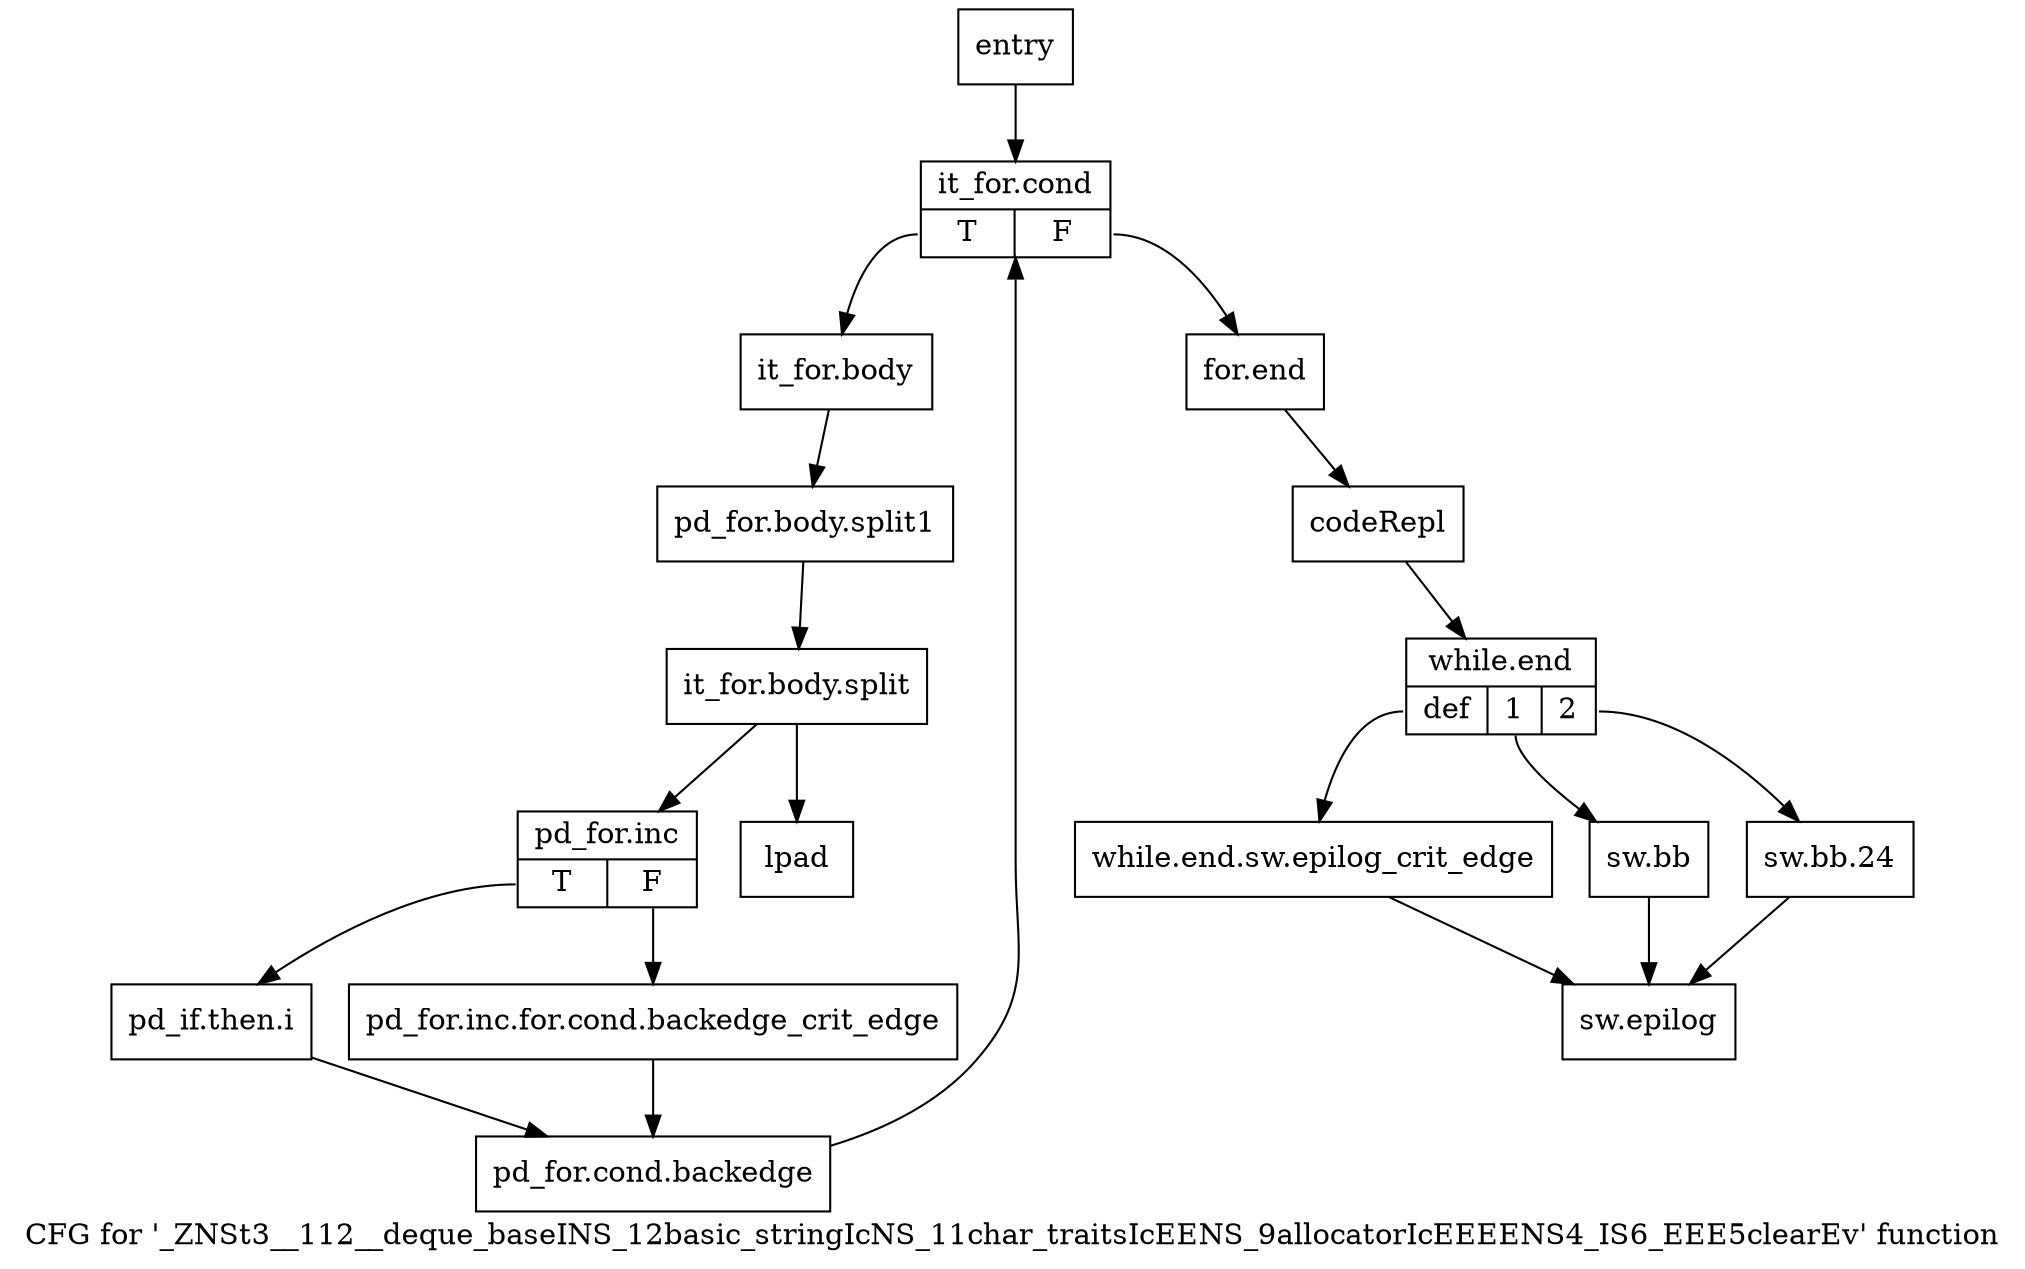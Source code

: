 digraph "CFG for '_ZNSt3__112__deque_baseINS_12basic_stringIcNS_11char_traitsIcEENS_9allocatorIcEEEENS4_IS6_EEE5clearEv' function" {
	label="CFG for '_ZNSt3__112__deque_baseINS_12basic_stringIcNS_11char_traitsIcEENS_9allocatorIcEEEENS4_IS6_EEE5clearEv' function";

	Node0x5f93850 [shape=record,label="{entry}"];
	Node0x5f93850 -> Node0x5f938a0;
	Node0x5f938a0 [shape=record,label="{it_for.cond|{<s0>T|<s1>F}}"];
	Node0x5f938a0:s0 -> Node0x5f938f0;
	Node0x5f938a0:s1 -> Node0x5f93ad0;
	Node0x5f938f0 [shape=record,label="{it_for.body}"];
	Node0x5f938f0 -> Node0xa9f54b0;
	Node0xa9f54b0 [shape=record,label="{pd_for.body.split1}"];
	Node0xa9f54b0 -> Node0xa066660;
	Node0xa066660 [shape=record,label="{it_for.body.split}"];
	Node0xa066660 -> Node0x5f93940;
	Node0xa066660 -> Node0x5f93a80;
	Node0x5f93940 [shape=record,label="{pd_for.inc|{<s0>T|<s1>F}}"];
	Node0x5f93940:s0 -> Node0x5f939e0;
	Node0x5f93940:s1 -> Node0x5f93990;
	Node0x5f93990 [shape=record,label="{pd_for.inc.for.cond.backedge_crit_edge}"];
	Node0x5f93990 -> Node0x5f93a30;
	Node0x5f939e0 [shape=record,label="{pd_if.then.i}"];
	Node0x5f939e0 -> Node0x5f93a30;
	Node0x5f93a30 [shape=record,label="{pd_for.cond.backedge}"];
	Node0x5f93a30 -> Node0x5f938a0;
	Node0x5f93a80 [shape=record,label="{lpad}"];
	Node0x5f93ad0 [shape=record,label="{for.end}"];
	Node0x5f93ad0 -> Node0x5f93b20;
	Node0x5f93b20 [shape=record,label="{codeRepl}"];
	Node0x5f93b20 -> Node0x5f93b70;
	Node0x5f93b70 [shape=record,label="{while.end|{<s0>def|<s1>1|<s2>2}}"];
	Node0x5f93b70:s0 -> Node0x5f93bc0;
	Node0x5f93b70:s1 -> Node0x5f93c10;
	Node0x5f93b70:s2 -> Node0x5f93c60;
	Node0x5f93bc0 [shape=record,label="{while.end.sw.epilog_crit_edge}"];
	Node0x5f93bc0 -> Node0x5f93cb0;
	Node0x5f93c10 [shape=record,label="{sw.bb}"];
	Node0x5f93c10 -> Node0x5f93cb0;
	Node0x5f93c60 [shape=record,label="{sw.bb.24}"];
	Node0x5f93c60 -> Node0x5f93cb0;
	Node0x5f93cb0 [shape=record,label="{sw.epilog}"];
}
